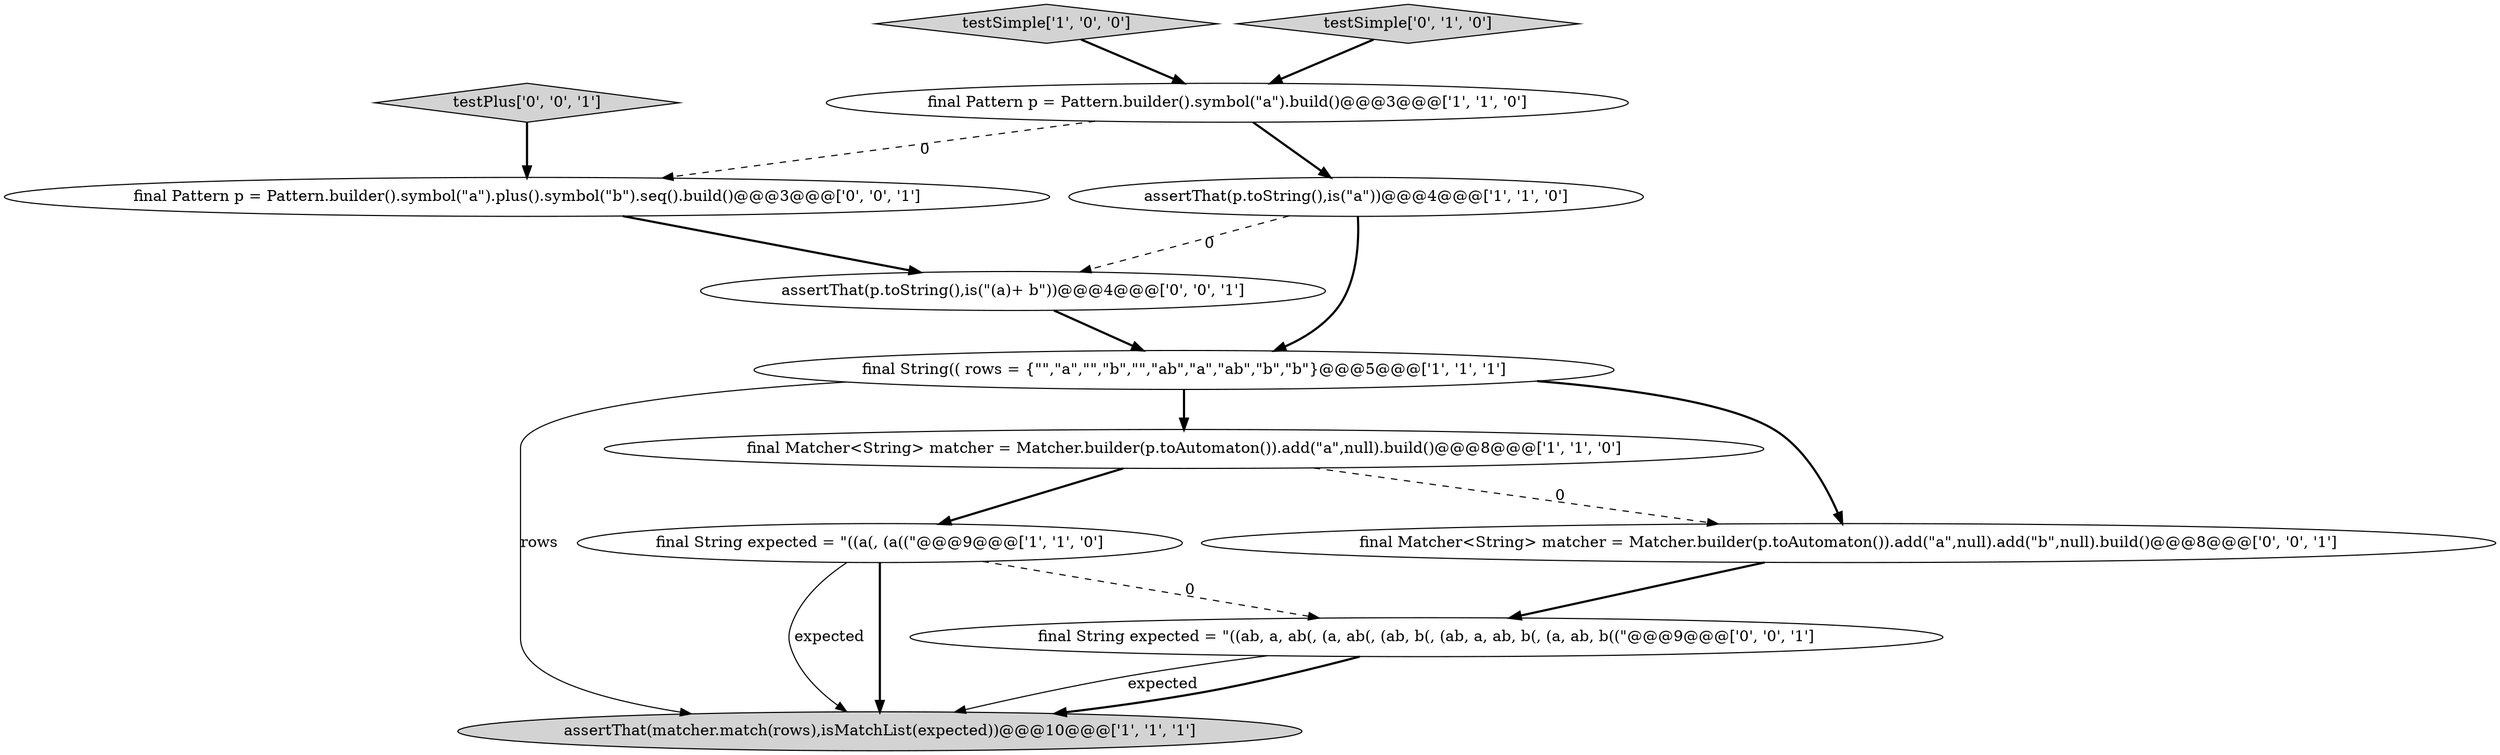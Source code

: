 digraph {
6 [style = filled, label = "final String(( rows = {\"\",\"a\",\"\",\"b\",\"\",\"ab\",\"a\",\"ab\",\"b\",\"b\"}@@@5@@@['1', '1', '1']", fillcolor = white, shape = ellipse image = "AAA0AAABBB1BBB"];
5 [style = filled, label = "assertThat(matcher.match(rows),isMatchList(expected))@@@10@@@['1', '1', '1']", fillcolor = lightgray, shape = ellipse image = "AAA0AAABBB1BBB"];
2 [style = filled, label = "final Matcher<String> matcher = Matcher.builder(p.toAutomaton()).add(\"a\",null).build()@@@8@@@['1', '1', '0']", fillcolor = white, shape = ellipse image = "AAA0AAABBB1BBB"];
11 [style = filled, label = "final String expected = \"((ab, a, ab(, (a, ab(, (ab, b(, (ab, a, ab, b(, (a, ab, b((\"@@@9@@@['0', '0', '1']", fillcolor = white, shape = ellipse image = "AAA0AAABBB3BBB"];
1 [style = filled, label = "final Pattern p = Pattern.builder().symbol(\"a\").build()@@@3@@@['1', '1', '0']", fillcolor = white, shape = ellipse image = "AAA0AAABBB1BBB"];
4 [style = filled, label = "testSimple['1', '0', '0']", fillcolor = lightgray, shape = diamond image = "AAA0AAABBB1BBB"];
0 [style = filled, label = "final String expected = \"((a(, (a((\"@@@9@@@['1', '1', '0']", fillcolor = white, shape = ellipse image = "AAA0AAABBB1BBB"];
9 [style = filled, label = "final Pattern p = Pattern.builder().symbol(\"a\").plus().symbol(\"b\").seq().build()@@@3@@@['0', '0', '1']", fillcolor = white, shape = ellipse image = "AAA0AAABBB3BBB"];
10 [style = filled, label = "testPlus['0', '0', '1']", fillcolor = lightgray, shape = diamond image = "AAA0AAABBB3BBB"];
12 [style = filled, label = "assertThat(p.toString(),is(\"(a)+ b\"))@@@4@@@['0', '0', '1']", fillcolor = white, shape = ellipse image = "AAA0AAABBB3BBB"];
3 [style = filled, label = "assertThat(p.toString(),is(\"a\"))@@@4@@@['1', '1', '0']", fillcolor = white, shape = ellipse image = "AAA0AAABBB1BBB"];
8 [style = filled, label = "final Matcher<String> matcher = Matcher.builder(p.toAutomaton()).add(\"a\",null).add(\"b\",null).build()@@@8@@@['0', '0', '1']", fillcolor = white, shape = ellipse image = "AAA0AAABBB3BBB"];
7 [style = filled, label = "testSimple['0', '1', '0']", fillcolor = lightgray, shape = diamond image = "AAA0AAABBB2BBB"];
1->3 [style = bold, label=""];
3->6 [style = bold, label=""];
11->5 [style = bold, label=""];
4->1 [style = bold, label=""];
2->0 [style = bold, label=""];
9->12 [style = bold, label=""];
7->1 [style = bold, label=""];
10->9 [style = bold, label=""];
0->5 [style = solid, label="expected"];
1->9 [style = dashed, label="0"];
3->12 [style = dashed, label="0"];
0->11 [style = dashed, label="0"];
11->5 [style = solid, label="expected"];
12->6 [style = bold, label=""];
8->11 [style = bold, label=""];
6->5 [style = solid, label="rows"];
2->8 [style = dashed, label="0"];
6->8 [style = bold, label=""];
0->5 [style = bold, label=""];
6->2 [style = bold, label=""];
}
